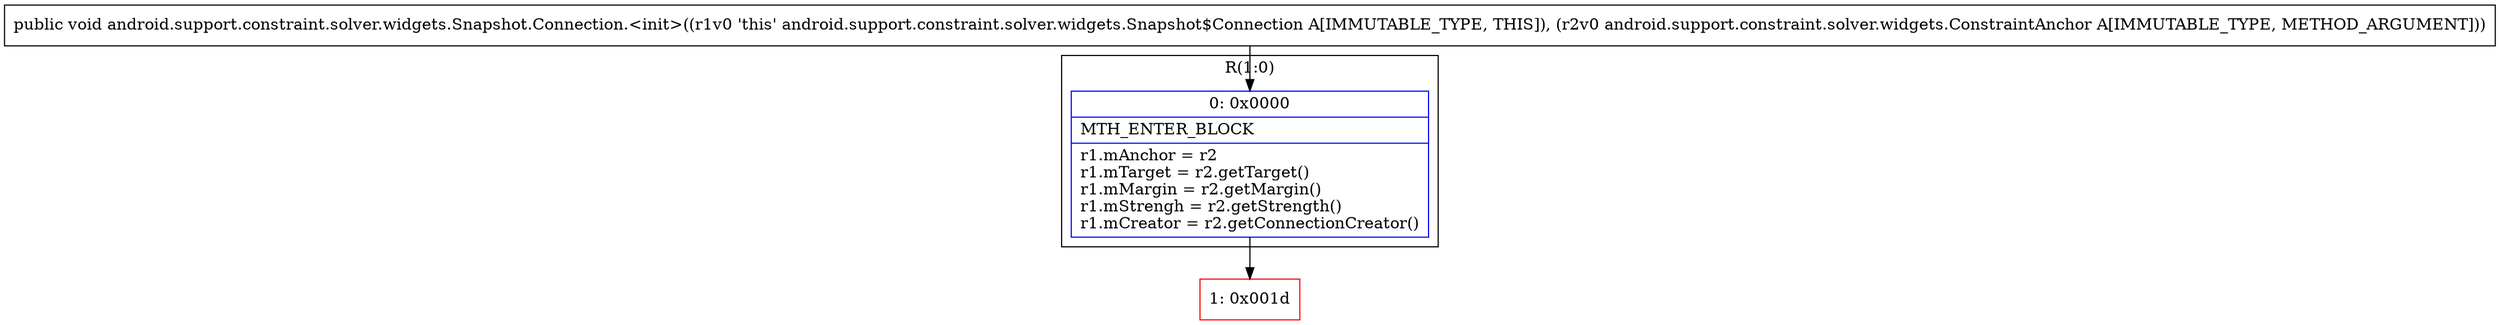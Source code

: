digraph "CFG forandroid.support.constraint.solver.widgets.Snapshot.Connection.\<init\>(Landroid\/support\/constraint\/solver\/widgets\/ConstraintAnchor;)V" {
subgraph cluster_Region_1357679603 {
label = "R(1:0)";
node [shape=record,color=blue];
Node_0 [shape=record,label="{0\:\ 0x0000|MTH_ENTER_BLOCK\l|r1.mAnchor = r2\lr1.mTarget = r2.getTarget()\lr1.mMargin = r2.getMargin()\lr1.mStrengh = r2.getStrength()\lr1.mCreator = r2.getConnectionCreator()\l}"];
}
Node_1 [shape=record,color=red,label="{1\:\ 0x001d}"];
MethodNode[shape=record,label="{public void android.support.constraint.solver.widgets.Snapshot.Connection.\<init\>((r1v0 'this' android.support.constraint.solver.widgets.Snapshot$Connection A[IMMUTABLE_TYPE, THIS]), (r2v0 android.support.constraint.solver.widgets.ConstraintAnchor A[IMMUTABLE_TYPE, METHOD_ARGUMENT])) }"];
MethodNode -> Node_0;
Node_0 -> Node_1;
}

